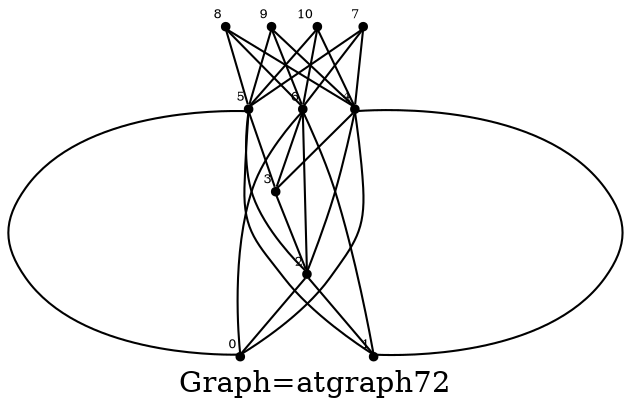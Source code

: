 /* Created by igraph 0.8.0-pre+0200568 */
graph {
  graph [
    label="Graph=atgraph72"
    labelloc=bottom
  ];
  0 [
    pos="0.000000,1.000000!"
    shape=point
    fontsize=6
    xlabel=0
  ];
  1 [
    pos="-0.100000,2.000000!"
    shape=point
    fontsize=6
    xlabel=1
  ];
  2 [
    pos="0.000000,3.000000!"
    shape=point
    fontsize=6
    xlabel=2
  ];
  3 [
    pos="1.000000,1.000000!"
    shape=point
    fontsize=6
    xlabel=3
  ];
  4 [
    pos="0.900000,2.000000!"
    shape=point
    fontsize=6
    xlabel=4
  ];
  5 [
    pos="1.000000,3.000000!"
    shape=point
    fontsize=6
    xlabel=5
  ];
  6 [
    pos="2.000000,0.000000!"
    shape=point
    fontsize=6
    xlabel=6
  ];
  7 [
    pos="1.900000,1.000000!"
    shape=point
    fontsize=6
    xlabel=7
  ];
  8 [
    pos="2.000000,2.000000!"
    shape=point
    fontsize=6
    xlabel=8
  ];
  9 [
    pos="1.900000,3.000000!"
    shape=point
    fontsize=6
    xlabel=9
  ];
  10 [
    pos="2.000000,4.000000!"
    shape=point
    fontsize=6
    xlabel=10
  ];

  2 -- 0;
  4 -- 0;
  5 -- 0;
  6 -- 0;
  2 -- 1;
  4 -- 1;
  5 -- 1;
  6 -- 1;
  3 -- 2;
  4 -- 2;
  5 -- 2;
  6 -- 2;
  4 -- 3;
  5 -- 3;
  6 -- 3;
  7 -- 4;
  8 -- 4;
  9 -- 4;
  10 -- 4;
  7 -- 5;
  8 -- 5;
  9 -- 5;
  10 -- 5;
  7 -- 6;
  8 -- 6;
  9 -- 6;
  10 -- 6;
}
